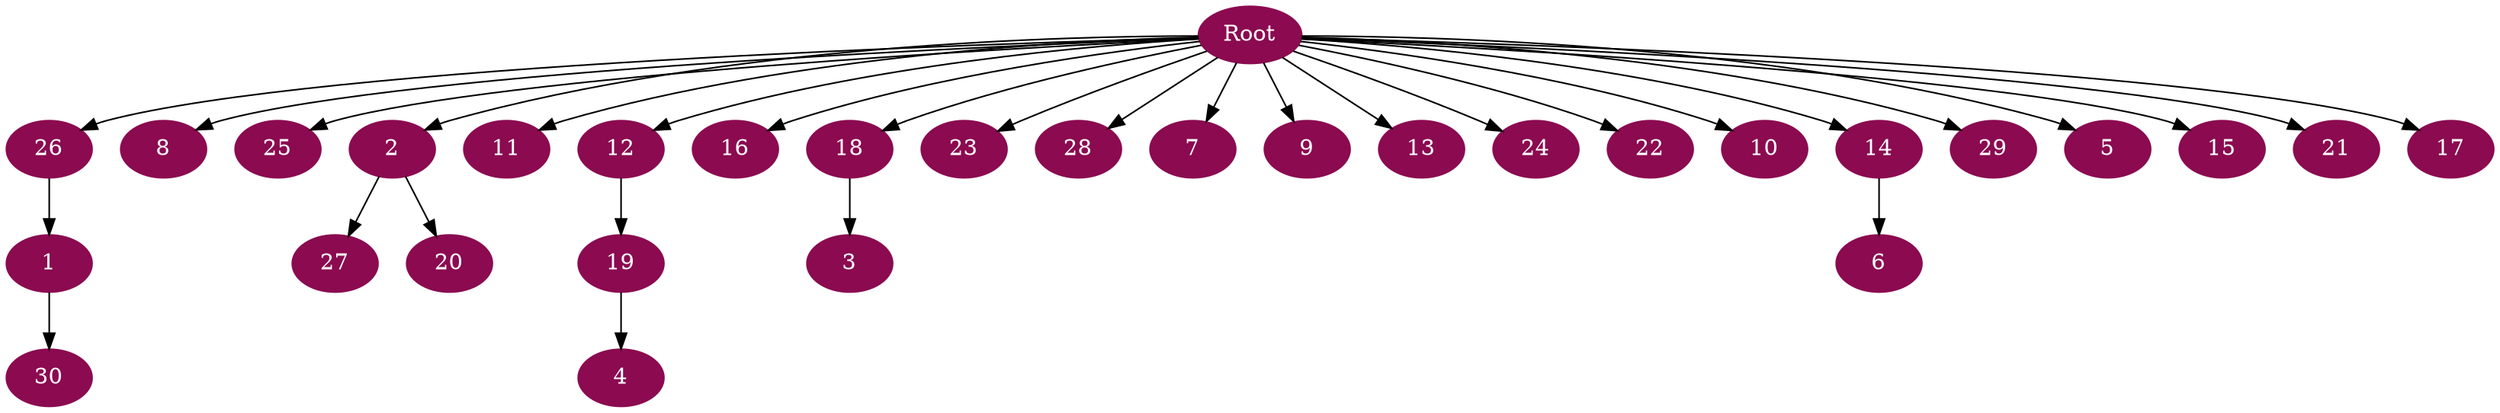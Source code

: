 digraph G {
node [color=deeppink4, style=filled, fontcolor=white];
Root -> 26;
26 -> 1;
1 -> 30;
Root -> 8;
Root -> 25;
Root -> 2;
2 -> 27;
2 -> 20;
Root -> 11;
Root -> 12;
12 -> 19;
19 -> 4;
Root -> 16;
Root -> 18;
18 -> 3;
Root -> 23;
Root -> 28;
Root -> 7;
Root -> 9;
Root -> 13;
Root -> 24;
Root -> 22;
Root -> 10;
Root -> 14;
14 -> 6;
Root -> 29;
Root -> 5;
Root -> 15;
Root -> 21;
Root -> 17;
}
